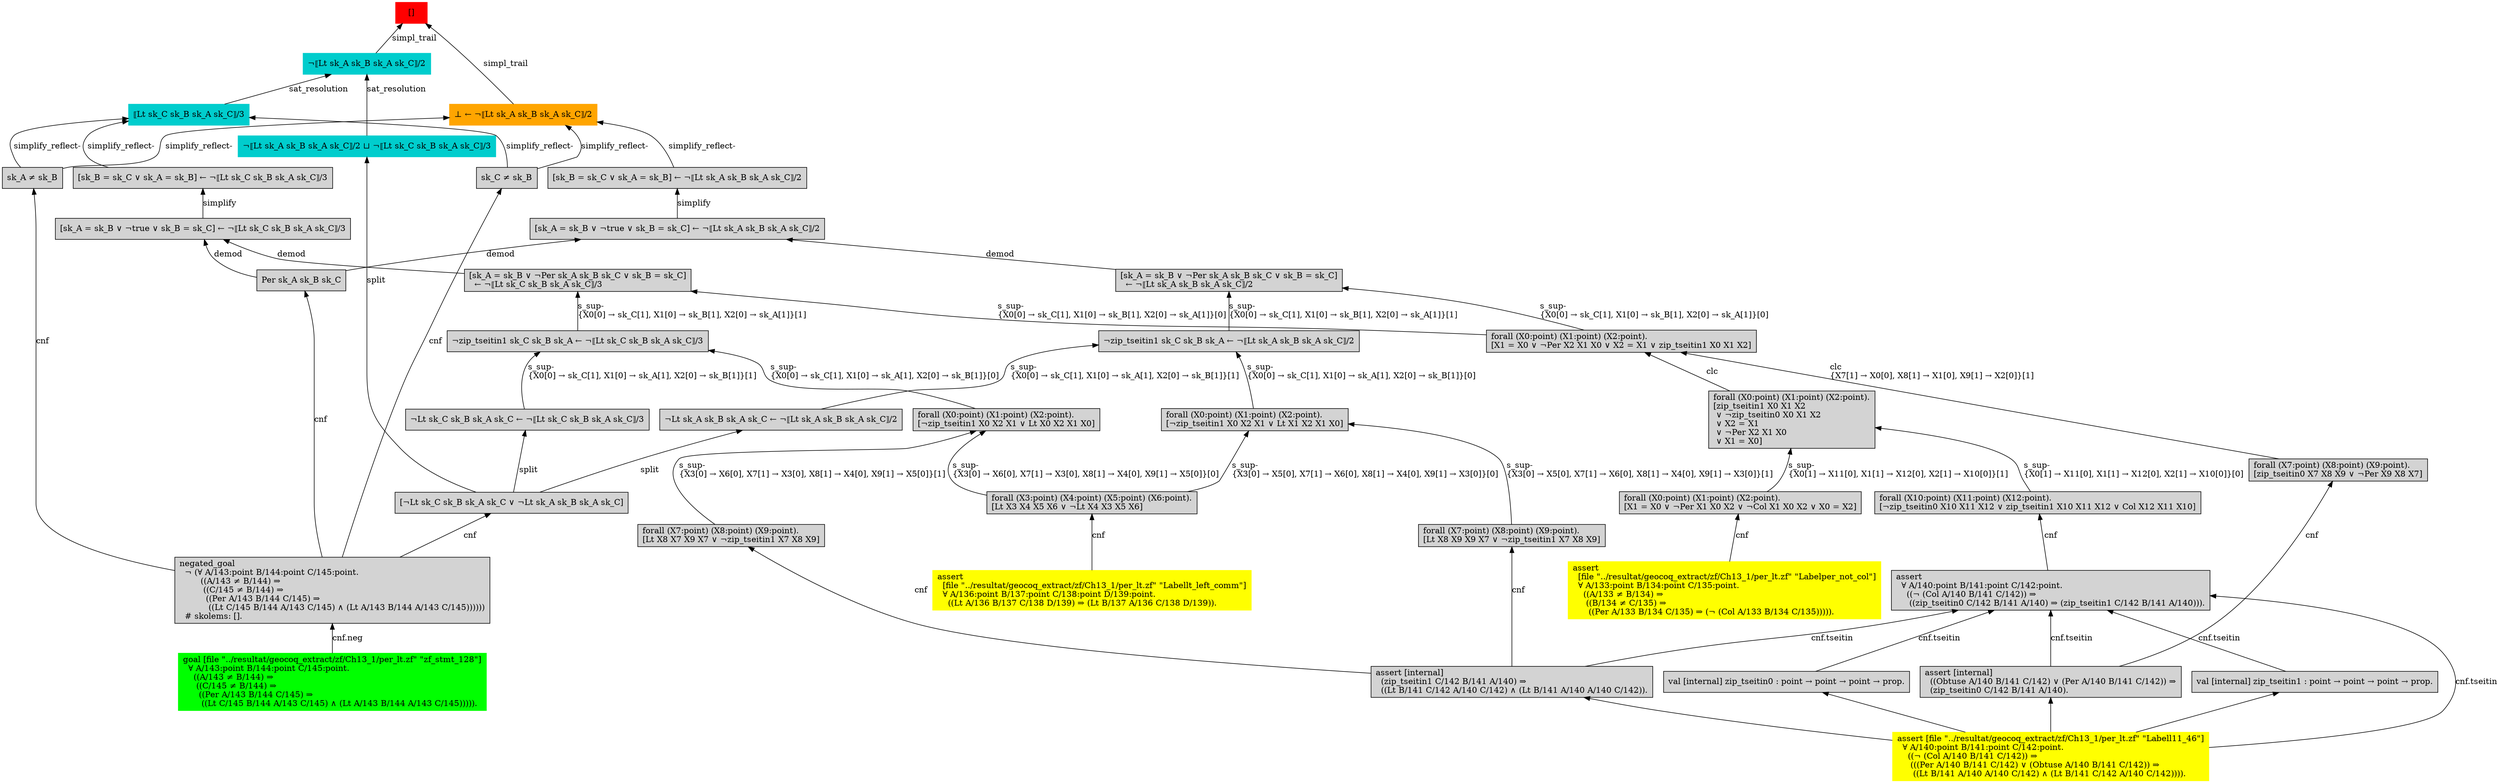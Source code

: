 digraph "unsat_graph" {
  vertex_0 [color=red, label="[]", shape=box, style=filled];
  vertex_0 -> vertex_1 [label="simpl_trail", dir="back"];
  vertex_1 [color=cyan3, shape=box, label="¬⟦Lt sk_A sk_B sk_A sk_C⟧/2\l", style=filled];
  vertex_1 -> vertex_2 [label="sat_resolution", dir="back"];
  vertex_2 [color=cyan3, shape=box, label="⟦Lt sk_C sk_B sk_A sk_C⟧/3\l", style=filled];
  vertex_2 -> vertex_3 [label="simplify_reflect-", dir="back"];
  vertex_3 [shape=box, label="sk_C ≠ sk_B\l", style=filled];
  vertex_3 -> vertex_4 [label="cnf", dir="back"];
  vertex_4 [shape=box, label="negated_goal\l  ¬ (∀ A/143:point B/144:point C/145:point.\l        ((A/143 ≠ B/144) ⇒\l         ((C/145 ≠ B/144) ⇒\l          ((Per A/143 B/144 C/145) ⇒\l           ((Lt C/145 B/144 A/143 C/145) ∧ (Lt A/143 B/144 A/143 C/145))))))\l  # skolems: [].\l", style=filled];
  vertex_4 -> vertex_5 [label="cnf.neg", dir="back"];
  vertex_5 [color=green, shape=box, label="goal [file \"../resultat/geocoq_extract/zf/Ch13_1/per_lt.zf\" \"zf_stmt_128\"]\l  ∀ A/143:point B/144:point C/145:point.\l    ((A/143 ≠ B/144) ⇒\l     ((C/145 ≠ B/144) ⇒\l      ((Per A/143 B/144 C/145) ⇒\l       ((Lt C/145 B/144 A/143 C/145) ∧ (Lt A/143 B/144 A/143 C/145))))).\l", style=filled];
  vertex_2 -> vertex_6 [label="simplify_reflect-", dir="back"];
  vertex_6 [shape=box, label="sk_A ≠ sk_B\l", style=filled];
  vertex_6 -> vertex_4 [label="cnf", dir="back"];
  vertex_2 -> vertex_7 [label="simplify_reflect-", dir="back"];
  vertex_7 [shape=box, label="[sk_B = sk_C ∨ sk_A = sk_B] ← ¬⟦Lt sk_C sk_B sk_A sk_C⟧/3\l", style=filled];
  vertex_7 -> vertex_8 [label="simplify", dir="back"];
  vertex_8 [shape=box, label="[sk_A = sk_B ∨ ¬true ∨ sk_B = sk_C] ← ¬⟦Lt sk_C sk_B sk_A sk_C⟧/3\l", style=filled];
  vertex_8 -> vertex_9 [label="demod", dir="back"];
  vertex_9 [shape=box, label="Per sk_A sk_B sk_C\l", style=filled];
  vertex_9 -> vertex_4 [label="cnf", dir="back"];
  vertex_8 -> vertex_10 [label="demod", dir="back"];
  vertex_10 [shape=box, label="[sk_A = sk_B ∨ ¬Per sk_A sk_B sk_C ∨ sk_B = sk_C]\l  ← ¬⟦Lt sk_C sk_B sk_A sk_C⟧/3\l", style=filled];
  vertex_10 -> vertex_11 [label="s_sup-\l\{X0[0] → sk_C[1], X1[0] → sk_B[1], X2[0] → sk_A[1]\}[1]\l", dir="back"];
  vertex_11 [shape=box, label="¬zip_tseitin1 sk_C sk_B sk_A ← ¬⟦Lt sk_C sk_B sk_A sk_C⟧/3\l", style=filled];
  vertex_11 -> vertex_12 [label="s_sup-\l\{X0[0] → sk_C[1], X1[0] → sk_A[1], X2[0] → sk_B[1]\}[1]\l", dir="back"];
  vertex_12 [shape=box, label="¬Lt sk_C sk_B sk_A sk_C ← ¬⟦Lt sk_C sk_B sk_A sk_C⟧/3\l", style=filled];
  vertex_12 -> vertex_13 [label="split", dir="back"];
  vertex_13 [shape=box, label="[¬Lt sk_C sk_B sk_A sk_C ∨ ¬Lt sk_A sk_B sk_A sk_C]\l", style=filled];
  vertex_13 -> vertex_4 [label="cnf", dir="back"];
  vertex_11 -> vertex_14 [label="s_sup-\l\{X0[0] → sk_C[1], X1[0] → sk_A[1], X2[0] → sk_B[1]\}[0]\l", dir="back"];
  vertex_14 [shape=box, label="forall (X0:point) (X1:point) (X2:point).\l[¬zip_tseitin1 X0 X2 X1 ∨ Lt X0 X2 X1 X0]\l", style=filled];
  vertex_14 -> vertex_15 [label="s_sup-\l\{X3[0] → X6[0], X7[1] → X3[0], X8[1] → X4[0], X9[1] → X5[0]\}[0]\l", dir="back"];
  vertex_15 [shape=box, label="forall (X3:point) (X4:point) (X5:point) (X6:point).\l[Lt X3 X4 X5 X6 ∨ ¬Lt X4 X3 X5 X6]\l", style=filled];
  vertex_15 -> vertex_16 [label="cnf", dir="back"];
  vertex_16 [color=yellow, shape=box, label="assert\l  [file \"../resultat/geocoq_extract/zf/Ch13_1/per_lt.zf\" \"Labellt_left_comm\"]\l  ∀ A/136:point B/137:point C/138:point D/139:point.\l    ((Lt A/136 B/137 C/138 D/139) ⇒ (Lt B/137 A/136 C/138 D/139)).\l", style=filled];
  vertex_14 -> vertex_17 [label="s_sup-\l\{X3[0] → X6[0], X7[1] → X3[0], X8[1] → X4[0], X9[1] → X5[0]\}[1]\l", dir="back"];
  vertex_17 [shape=box, label="forall (X7:point) (X8:point) (X9:point).\l[Lt X8 X7 X9 X7 ∨ ¬zip_tseitin1 X7 X8 X9]\l", style=filled];
  vertex_17 -> vertex_18 [label="cnf", dir="back"];
  vertex_18 [shape=box, label="assert [internal]\l  (zip_tseitin1 C/142 B/141 A/140) ⇒\l  ((Lt B/141 C/142 A/140 C/142) ∧ (Lt B/141 A/140 A/140 C/142)).\l", style=filled];
  vertex_18 -> vertex_19 [label="", dir="back"];
  vertex_19 [color=yellow, shape=box, label="assert [file \"../resultat/geocoq_extract/zf/Ch13_1/per_lt.zf\" \"Labell11_46\"]\l  ∀ A/140:point B/141:point C/142:point.\l    ((¬ (Col A/140 B/141 C/142)) ⇒\l     (((Per A/140 B/141 C/142) ∨ (Obtuse A/140 B/141 C/142)) ⇒\l      ((Lt B/141 A/140 A/140 C/142) ∧ (Lt B/141 C/142 A/140 C/142)))).\l", style=filled];
  vertex_10 -> vertex_20 [label="s_sup-\l\{X0[0] → sk_C[1], X1[0] → sk_B[1], X2[0] → sk_A[1]\}[0]\l", dir="back"];
  vertex_20 [shape=box, label="forall (X0:point) (X1:point) (X2:point).\l[X1 = X0 ∨ ¬Per X2 X1 X0 ∨ X2 = X1 ∨ zip_tseitin1 X0 X1 X2]\l", style=filled];
  vertex_20 -> vertex_21 [label="clc\l\{X7[1] → X0[0], X8[1] → X1[0], X9[1] → X2[0]\}[1]\l", dir="back"];
  vertex_21 [shape=box, label="forall (X7:point) (X8:point) (X9:point).\l[zip_tseitin0 X7 X8 X9 ∨ ¬Per X9 X8 X7]\l", style=filled];
  vertex_21 -> vertex_22 [label="cnf", dir="back"];
  vertex_22 [shape=box, label="assert [internal]\l  ((Obtuse A/140 B/141 C/142) ∨ (Per A/140 B/141 C/142)) ⇒\l  (zip_tseitin0 C/142 B/141 A/140).\l", style=filled];
  vertex_22 -> vertex_19 [label="", dir="back"];
  vertex_20 -> vertex_23 [label="clc", dir="back"];
  vertex_23 [shape=box, label="forall (X0:point) (X1:point) (X2:point).\l[zip_tseitin1 X0 X1 X2\l ∨ ¬zip_tseitin0 X0 X1 X2\l ∨ X2 = X1\l ∨ ¬Per X2 X1 X0\l ∨ X1 = X0]\l", style=filled];
  vertex_23 -> vertex_24 [label="s_sup-\l\{X0[1] → X11[0], X1[1] → X12[0], X2[1] → X10[0]\}[1]\l", dir="back"];
  vertex_24 [shape=box, label="forall (X0:point) (X1:point) (X2:point).\l[X1 = X0 ∨ ¬Per X1 X0 X2 ∨ ¬Col X1 X0 X2 ∨ X0 = X2]\l", style=filled];
  vertex_24 -> vertex_25 [label="cnf", dir="back"];
  vertex_25 [color=yellow, shape=box, label="assert\l  [file \"../resultat/geocoq_extract/zf/Ch13_1/per_lt.zf\" \"Labelper_not_col\"]\l  ∀ A/133:point B/134:point C/135:point.\l    ((A/133 ≠ B/134) ⇒\l     ((B/134 ≠ C/135) ⇒\l      ((Per A/133 B/134 C/135) ⇒ (¬ (Col A/133 B/134 C/135))))).\l", style=filled];
  vertex_23 -> vertex_26 [label="s_sup-\l\{X0[1] → X11[0], X1[1] → X12[0], X2[1] → X10[0]\}[0]\l", dir="back"];
  vertex_26 [shape=box, label="forall (X10:point) (X11:point) (X12:point).\l[¬zip_tseitin0 X10 X11 X12 ∨ zip_tseitin1 X10 X11 X12 ∨ Col X12 X11 X10]\l", style=filled];
  vertex_26 -> vertex_27 [label="cnf", dir="back"];
  vertex_27 [shape=box, label="assert\l  ∀ A/140:point B/141:point C/142:point.\l    ((¬ (Col A/140 B/141 C/142)) ⇒\l     ((zip_tseitin0 C/142 B/141 A/140) ⇒ (zip_tseitin1 C/142 B/141 A/140))).\l", style=filled];
  vertex_27 -> vertex_22 [label="cnf.tseitin", dir="back"];
  vertex_27 -> vertex_28 [label="cnf.tseitin", dir="back"];
  vertex_28 [shape=box, label="val [internal] zip_tseitin0 : point → point → point → prop.\l", style=filled];
  vertex_28 -> vertex_19 [label="", dir="back"];
  vertex_27 -> vertex_18 [label="cnf.tseitin", dir="back"];
  vertex_27 -> vertex_29 [label="cnf.tseitin", dir="back"];
  vertex_29 [shape=box, label="val [internal] zip_tseitin1 : point → point → point → prop.\l", style=filled];
  vertex_29 -> vertex_19 [label="", dir="back"];
  vertex_27 -> vertex_19 [label="cnf.tseitin", dir="back"];
  vertex_1 -> vertex_30 [label="sat_resolution", dir="back"];
  vertex_30 [color=cyan3, shape=box, label="¬⟦Lt sk_A sk_B sk_A sk_C⟧/2 ⊔ ¬⟦Lt sk_C sk_B sk_A sk_C⟧/3\l", style=filled];
  vertex_30 -> vertex_13 [label="split", dir="back"];
  vertex_0 -> vertex_31 [label="simpl_trail", dir="back"];
  vertex_31 [color=orange, shape=box, label="⊥ ← ¬⟦Lt sk_A sk_B sk_A sk_C⟧/2\l", style=filled];
  vertex_31 -> vertex_3 [label="simplify_reflect-", dir="back"];
  vertex_31 -> vertex_6 [label="simplify_reflect-", dir="back"];
  vertex_31 -> vertex_32 [label="simplify_reflect-", dir="back"];
  vertex_32 [shape=box, label="[sk_B = sk_C ∨ sk_A = sk_B] ← ¬⟦Lt sk_A sk_B sk_A sk_C⟧/2\l", style=filled];
  vertex_32 -> vertex_33 [label="simplify", dir="back"];
  vertex_33 [shape=box, label="[sk_A = sk_B ∨ ¬true ∨ sk_B = sk_C] ← ¬⟦Lt sk_A sk_B sk_A sk_C⟧/2\l", style=filled];
  vertex_33 -> vertex_9 [label="demod", dir="back"];
  vertex_33 -> vertex_34 [label="demod", dir="back"];
  vertex_34 [shape=box, label="[sk_A = sk_B ∨ ¬Per sk_A sk_B sk_C ∨ sk_B = sk_C]\l  ← ¬⟦Lt sk_A sk_B sk_A sk_C⟧/2\l", style=filled];
  vertex_34 -> vertex_35 [label="s_sup-\l\{X0[0] → sk_C[1], X1[0] → sk_B[1], X2[0] → sk_A[1]\}[1]\l", dir="back"];
  vertex_35 [shape=box, label="¬zip_tseitin1 sk_C sk_B sk_A ← ¬⟦Lt sk_A sk_B sk_A sk_C⟧/2\l", style=filled];
  vertex_35 -> vertex_36 [label="s_sup-\l\{X0[0] → sk_C[1], X1[0] → sk_A[1], X2[0] → sk_B[1]\}[1]\l", dir="back"];
  vertex_36 [shape=box, label="¬Lt sk_A sk_B sk_A sk_C ← ¬⟦Lt sk_A sk_B sk_A sk_C⟧/2\l", style=filled];
  vertex_36 -> vertex_13 [label="split", dir="back"];
  vertex_35 -> vertex_37 [label="s_sup-\l\{X0[0] → sk_C[1], X1[0] → sk_A[1], X2[0] → sk_B[1]\}[0]\l", dir="back"];
  vertex_37 [shape=box, label="forall (X0:point) (X1:point) (X2:point).\l[¬zip_tseitin1 X0 X2 X1 ∨ Lt X1 X2 X1 X0]\l", style=filled];
  vertex_37 -> vertex_15 [label="s_sup-\l\{X3[0] → X5[0], X7[1] → X6[0], X8[1] → X4[0], X9[1] → X3[0]\}[0]\l", dir="back"];
  vertex_37 -> vertex_38 [label="s_sup-\l\{X3[0] → X5[0], X7[1] → X6[0], X8[1] → X4[0], X9[1] → X3[0]\}[1]\l", dir="back"];
  vertex_38 [shape=box, label="forall (X7:point) (X8:point) (X9:point).\l[Lt X8 X9 X9 X7 ∨ ¬zip_tseitin1 X7 X8 X9]\l", style=filled];
  vertex_38 -> vertex_18 [label="cnf", dir="back"];
  vertex_34 -> vertex_20 [label="s_sup-\l\{X0[0] → sk_C[1], X1[0] → sk_B[1], X2[0] → sk_A[1]\}[0]\l", dir="back"];
  }


